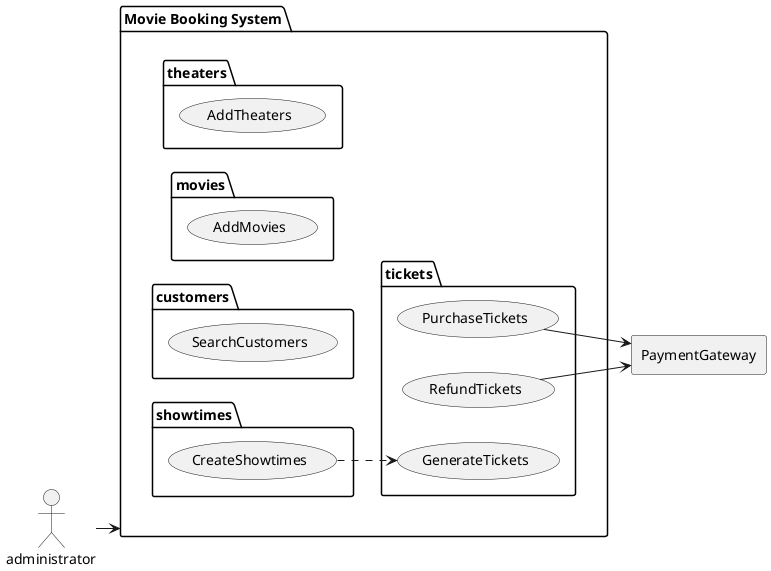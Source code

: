 @startuml

@startuml
left to right direction
actor administrator
rectangle PaymentGateway

package "Movie Booking System" as mbs {
package theaters {
usecase AddTheaters
}

package movies {
    usecase AddMovies
}

package customers {
    usecase SearchCustomers
}

package showtimes {
    usecase CreateShowtimes
}

package tickets {
    usecase PurchaseTickets
    usecase RefundTickets
    usecase GenerateTickets
}

PurchaseTickets --> PaymentGateway
RefundTickets --> PaymentGateway
CreateShowtimes ..> GenerateTickets
}

administrator --> mbs
@enduml

@enduml